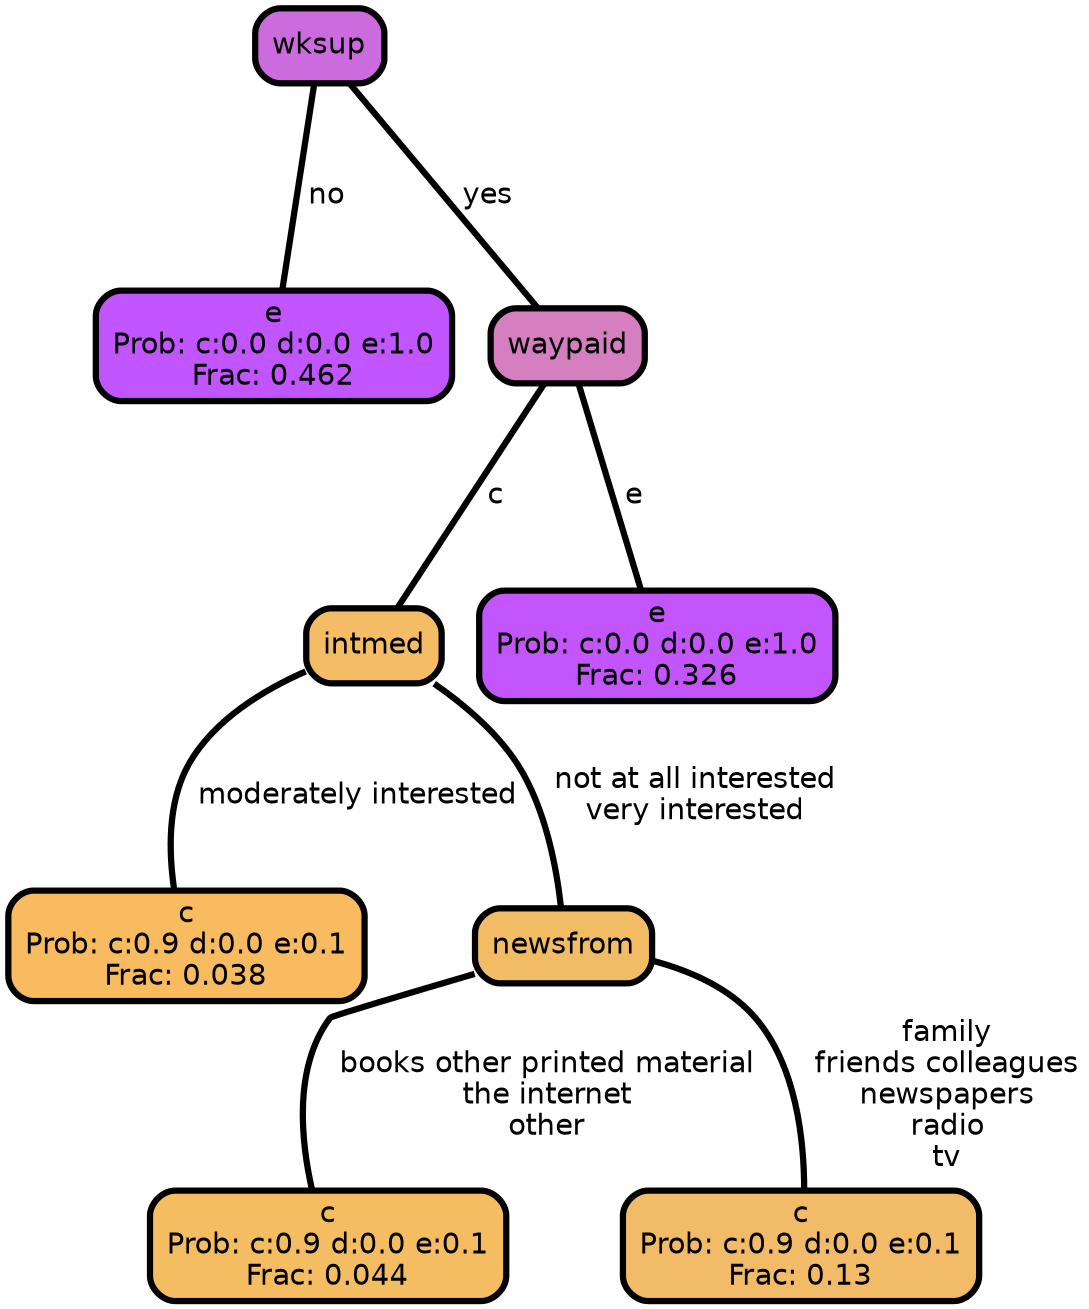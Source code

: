 graph Tree {
node [shape=box, style="filled, rounded",color="black",penwidth="3",fontcolor="black",                 fontname=helvetica] ;
graph [ranksep="0 equally", splines=straight,                 bgcolor=transparent, dpi=200] ;
edge [fontname=helvetica, color=black] ;
0 [label="e
Prob: c:0.0 d:0.0 e:1.0
Frac: 0.462", fillcolor="#c155ff"] ;
1 [label="wksup", fillcolor="#cc6bdd"] ;
2 [label="c
Prob: c:0.9 d:0.0 e:0.1
Frac: 0.038", fillcolor="#f8bb60"] ;
3 [label="intmed", fillcolor="#f4bc64"] ;
4 [label="c
Prob: c:0.9 d:0.0 e:0.1
Frac: 0.044", fillcolor="#f5bd61"] ;
5 [label="newsfrom", fillcolor="#f2bc65"] ;
6 [label="c
Prob: c:0.9 d:0.0 e:0.1
Frac: 0.13", fillcolor="#f2bb67"] ;
7 [label="waypaid", fillcolor="#d57ec0"] ;
8 [label="e
Prob: c:0.0 d:0.0 e:1.0
Frac: 0.326", fillcolor="#c256fc"] ;
1 -- 0 [label=" no",penwidth=3] ;
1 -- 7 [label=" yes",penwidth=3] ;
3 -- 2 [label=" moderately interested",penwidth=3] ;
3 -- 5 [label=" not at all interested\n very interested",penwidth=3] ;
5 -- 4 [label=" books other printed material\n the internet\n other",penwidth=3] ;
5 -- 6 [label=" family\n friends colleagues\n newspapers\n radio\n tv",penwidth=3] ;
7 -- 3 [label=" c",penwidth=3] ;
7 -- 8 [label=" e",penwidth=3] ;
{rank = same;}}